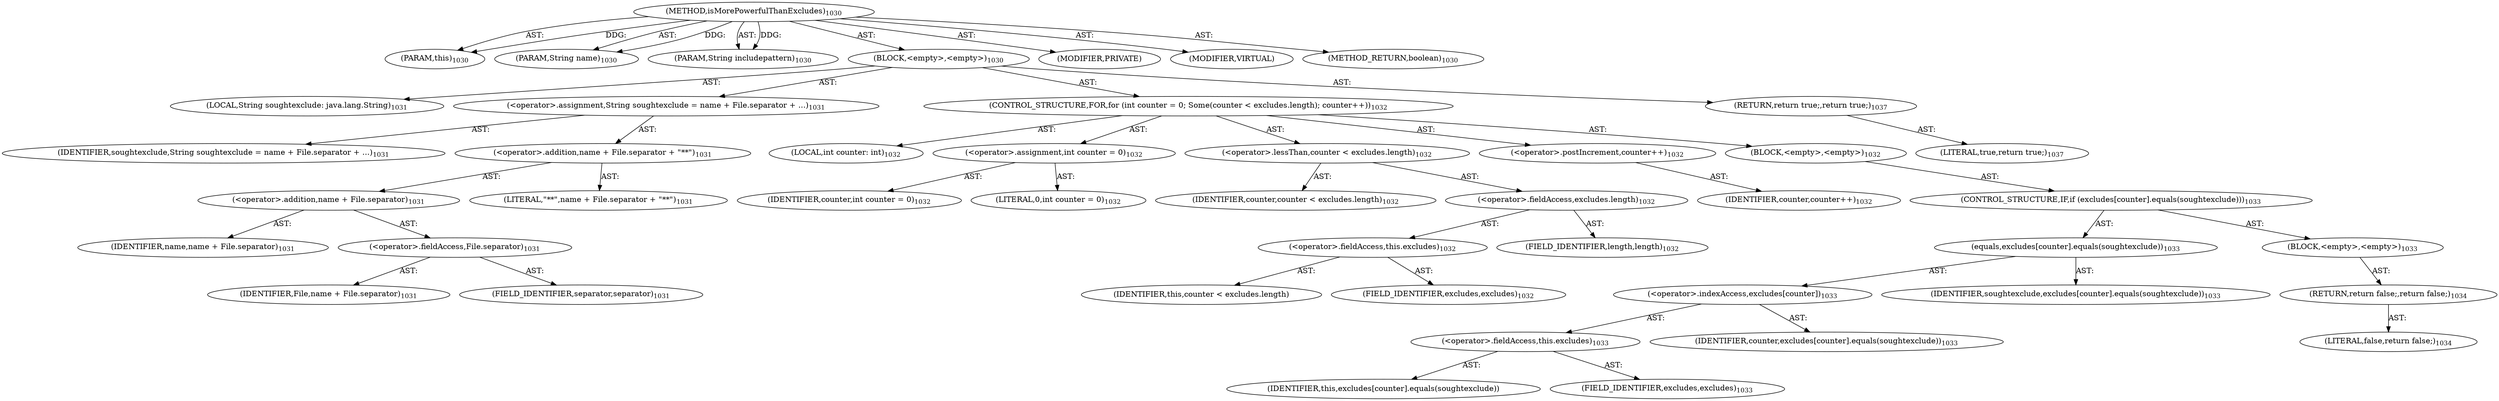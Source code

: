 digraph "isMorePowerfulThanExcludes" {  
"111669149726" [label = <(METHOD,isMorePowerfulThanExcludes)<SUB>1030</SUB>> ]
"115964117058" [label = <(PARAM,this)<SUB>1030</SUB>> ]
"115964117059" [label = <(PARAM,String name)<SUB>1030</SUB>> ]
"115964117060" [label = <(PARAM,String includepattern)<SUB>1030</SUB>> ]
"25769803903" [label = <(BLOCK,&lt;empty&gt;,&lt;empty&gt;)<SUB>1030</SUB>> ]
"94489280552" [label = <(LOCAL,String soughtexclude: java.lang.String)<SUB>1031</SUB>> ]
"30064771607" [label = <(&lt;operator&gt;.assignment,String soughtexclude = name + File.separator + ...)<SUB>1031</SUB>> ]
"68719477211" [label = <(IDENTIFIER,soughtexclude,String soughtexclude = name + File.separator + ...)<SUB>1031</SUB>> ]
"30064771608" [label = <(&lt;operator&gt;.addition,name + File.separator + &quot;**&quot;)<SUB>1031</SUB>> ]
"30064771609" [label = <(&lt;operator&gt;.addition,name + File.separator)<SUB>1031</SUB>> ]
"68719477212" [label = <(IDENTIFIER,name,name + File.separator)<SUB>1031</SUB>> ]
"30064771610" [label = <(&lt;operator&gt;.fieldAccess,File.separator)<SUB>1031</SUB>> ]
"68719477213" [label = <(IDENTIFIER,File,name + File.separator)<SUB>1031</SUB>> ]
"55834575000" [label = <(FIELD_IDENTIFIER,separator,separator)<SUB>1031</SUB>> ]
"90194313294" [label = <(LITERAL,&quot;**&quot;,name + File.separator + &quot;**&quot;)<SUB>1031</SUB>> ]
"47244640345" [label = <(CONTROL_STRUCTURE,FOR,for (int counter = 0; Some(counter &lt; excludes.length); counter++))<SUB>1032</SUB>> ]
"94489280553" [label = <(LOCAL,int counter: int)<SUB>1032</SUB>> ]
"30064771611" [label = <(&lt;operator&gt;.assignment,int counter = 0)<SUB>1032</SUB>> ]
"68719477214" [label = <(IDENTIFIER,counter,int counter = 0)<SUB>1032</SUB>> ]
"90194313295" [label = <(LITERAL,0,int counter = 0)<SUB>1032</SUB>> ]
"30064771612" [label = <(&lt;operator&gt;.lessThan,counter &lt; excludes.length)<SUB>1032</SUB>> ]
"68719477215" [label = <(IDENTIFIER,counter,counter &lt; excludes.length)<SUB>1032</SUB>> ]
"30064771613" [label = <(&lt;operator&gt;.fieldAccess,excludes.length)<SUB>1032</SUB>> ]
"30064771614" [label = <(&lt;operator&gt;.fieldAccess,this.excludes)<SUB>1032</SUB>> ]
"68719477216" [label = <(IDENTIFIER,this,counter &lt; excludes.length)> ]
"55834575001" [label = <(FIELD_IDENTIFIER,excludes,excludes)<SUB>1032</SUB>> ]
"55834575002" [label = <(FIELD_IDENTIFIER,length,length)<SUB>1032</SUB>> ]
"30064771615" [label = <(&lt;operator&gt;.postIncrement,counter++)<SUB>1032</SUB>> ]
"68719477217" [label = <(IDENTIFIER,counter,counter++)<SUB>1032</SUB>> ]
"25769803904" [label = <(BLOCK,&lt;empty&gt;,&lt;empty&gt;)<SUB>1032</SUB>> ]
"47244640346" [label = <(CONTROL_STRUCTURE,IF,if (excludes[counter].equals(soughtexclude)))<SUB>1033</SUB>> ]
"30064771616" [label = <(equals,excludes[counter].equals(soughtexclude))<SUB>1033</SUB>> ]
"30064771617" [label = <(&lt;operator&gt;.indexAccess,excludes[counter])<SUB>1033</SUB>> ]
"30064771618" [label = <(&lt;operator&gt;.fieldAccess,this.excludes)<SUB>1033</SUB>> ]
"68719477218" [label = <(IDENTIFIER,this,excludes[counter].equals(soughtexclude))> ]
"55834575003" [label = <(FIELD_IDENTIFIER,excludes,excludes)<SUB>1033</SUB>> ]
"68719477219" [label = <(IDENTIFIER,counter,excludes[counter].equals(soughtexclude))<SUB>1033</SUB>> ]
"68719477220" [label = <(IDENTIFIER,soughtexclude,excludes[counter].equals(soughtexclude))<SUB>1033</SUB>> ]
"25769803905" [label = <(BLOCK,&lt;empty&gt;,&lt;empty&gt;)<SUB>1033</SUB>> ]
"146028888084" [label = <(RETURN,return false;,return false;)<SUB>1034</SUB>> ]
"90194313296" [label = <(LITERAL,false,return false;)<SUB>1034</SUB>> ]
"146028888085" [label = <(RETURN,return true;,return true;)<SUB>1037</SUB>> ]
"90194313297" [label = <(LITERAL,true,return true;)<SUB>1037</SUB>> ]
"133143986260" [label = <(MODIFIER,PRIVATE)> ]
"133143986261" [label = <(MODIFIER,VIRTUAL)> ]
"128849018910" [label = <(METHOD_RETURN,boolean)<SUB>1030</SUB>> ]
  "111669149726" -> "115964117058"  [ label = "AST: "] 
  "111669149726" -> "115964117059"  [ label = "AST: "] 
  "111669149726" -> "115964117060"  [ label = "AST: "] 
  "111669149726" -> "25769803903"  [ label = "AST: "] 
  "111669149726" -> "133143986260"  [ label = "AST: "] 
  "111669149726" -> "133143986261"  [ label = "AST: "] 
  "111669149726" -> "128849018910"  [ label = "AST: "] 
  "25769803903" -> "94489280552"  [ label = "AST: "] 
  "25769803903" -> "30064771607"  [ label = "AST: "] 
  "25769803903" -> "47244640345"  [ label = "AST: "] 
  "25769803903" -> "146028888085"  [ label = "AST: "] 
  "30064771607" -> "68719477211"  [ label = "AST: "] 
  "30064771607" -> "30064771608"  [ label = "AST: "] 
  "30064771608" -> "30064771609"  [ label = "AST: "] 
  "30064771608" -> "90194313294"  [ label = "AST: "] 
  "30064771609" -> "68719477212"  [ label = "AST: "] 
  "30064771609" -> "30064771610"  [ label = "AST: "] 
  "30064771610" -> "68719477213"  [ label = "AST: "] 
  "30064771610" -> "55834575000"  [ label = "AST: "] 
  "47244640345" -> "94489280553"  [ label = "AST: "] 
  "47244640345" -> "30064771611"  [ label = "AST: "] 
  "47244640345" -> "30064771612"  [ label = "AST: "] 
  "47244640345" -> "30064771615"  [ label = "AST: "] 
  "47244640345" -> "25769803904"  [ label = "AST: "] 
  "30064771611" -> "68719477214"  [ label = "AST: "] 
  "30064771611" -> "90194313295"  [ label = "AST: "] 
  "30064771612" -> "68719477215"  [ label = "AST: "] 
  "30064771612" -> "30064771613"  [ label = "AST: "] 
  "30064771613" -> "30064771614"  [ label = "AST: "] 
  "30064771613" -> "55834575002"  [ label = "AST: "] 
  "30064771614" -> "68719477216"  [ label = "AST: "] 
  "30064771614" -> "55834575001"  [ label = "AST: "] 
  "30064771615" -> "68719477217"  [ label = "AST: "] 
  "25769803904" -> "47244640346"  [ label = "AST: "] 
  "47244640346" -> "30064771616"  [ label = "AST: "] 
  "47244640346" -> "25769803905"  [ label = "AST: "] 
  "30064771616" -> "30064771617"  [ label = "AST: "] 
  "30064771616" -> "68719477220"  [ label = "AST: "] 
  "30064771617" -> "30064771618"  [ label = "AST: "] 
  "30064771617" -> "68719477219"  [ label = "AST: "] 
  "30064771618" -> "68719477218"  [ label = "AST: "] 
  "30064771618" -> "55834575003"  [ label = "AST: "] 
  "25769803905" -> "146028888084"  [ label = "AST: "] 
  "146028888084" -> "90194313296"  [ label = "AST: "] 
  "146028888085" -> "90194313297"  [ label = "AST: "] 
  "111669149726" -> "115964117058"  [ label = "DDG: "] 
  "111669149726" -> "115964117059"  [ label = "DDG: "] 
  "111669149726" -> "115964117060"  [ label = "DDG: "] 
}
